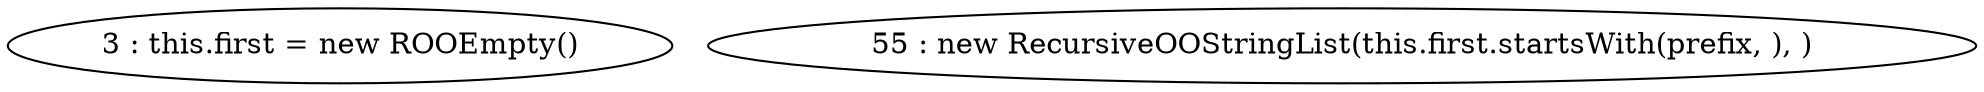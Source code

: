 digraph G {
"3 : this.first = new ROOEmpty()"
"55 : new RecursiveOOStringList(this.first.startsWith(prefix, ), )"
}
